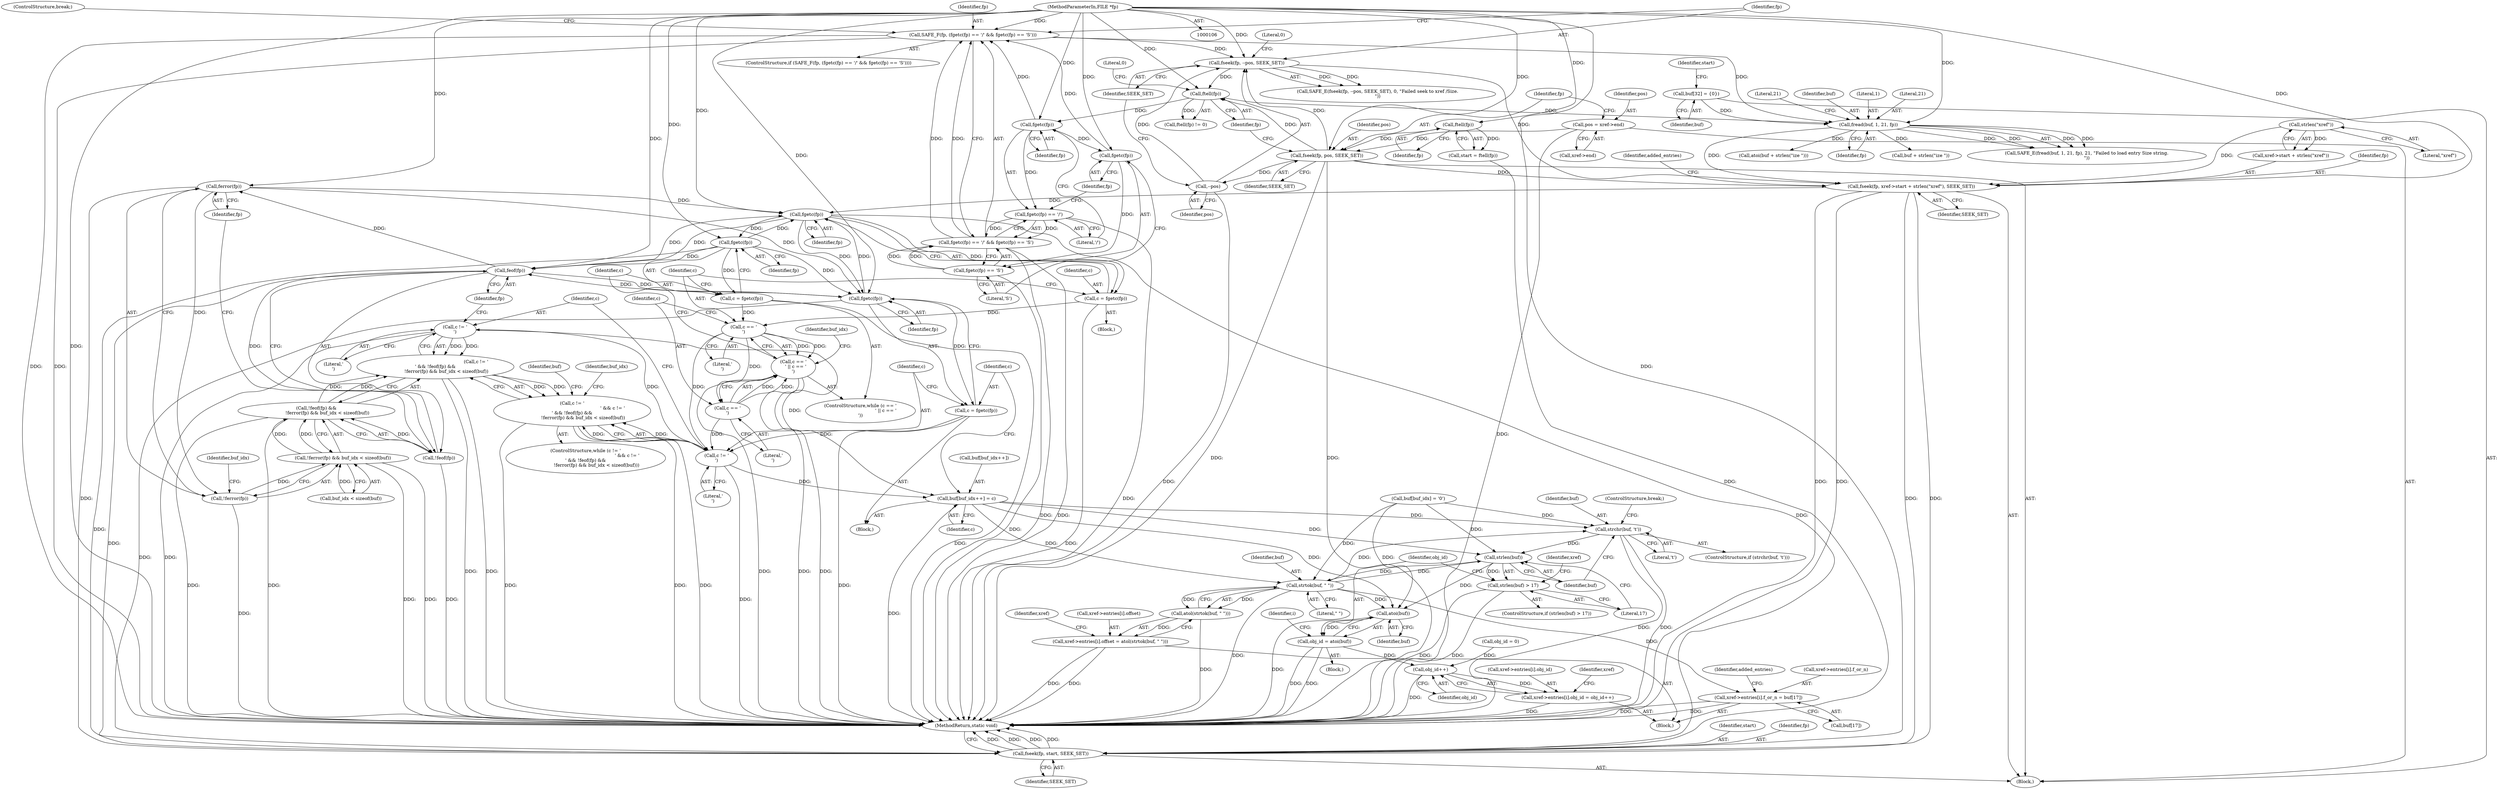 digraph "0_pdfresurrect_0c4120fffa3dffe97b95c486a120eded82afe8a6_4@pointer" {
"1000250" [label="(Call,ferror(fp))"];
"1000246" [label="(Call,feof(fp))"];
"1000218" [label="(Call,fgetc(fp))"];
"1000250" [label="(Call,ferror(fp))"];
"1000107" [label="(MethodParameterIn,FILE *fp)"];
"1000265" [label="(Call,fgetc(fp))"];
"1000230" [label="(Call,fgetc(fp))"];
"1000192" [label="(Call,fseek(fp, xref->start + strlen(\"xref\"), SEEK_SET))"];
"1000161" [label="(Call,fread(buf, 1, 21, fp))"];
"1000116" [label="(Call,buf[32] = {0})"];
"1000139" [label="(Call,SAFE_F(fp, (fgetc(fp) == '/' && fgetc(fp) == 'S')))"];
"1000143" [label="(Call,fgetc(fp))"];
"1000135" [label="(Call,ftell(fp))"];
"1000129" [label="(Call,fseek(fp, pos, SEEK_SET))"];
"1000122" [label="(Call,ftell(fp))"];
"1000124" [label="(Call,pos = xref->end)"];
"1000153" [label="(Call,fseek(fp, --pos, SEEK_SET))"];
"1000155" [label="(Call,--pos)"];
"1000147" [label="(Call,fgetc(fp))"];
"1000141" [label="(Call,fgetc(fp) == '/' && fgetc(fp) == 'S')"];
"1000142" [label="(Call,fgetc(fp) == '/')"];
"1000146" [label="(Call,fgetc(fp) == 'S')"];
"1000198" [label="(Call,strlen(\"xref\"))"];
"1000216" [label="(Call,c = fgetc(fp))"];
"1000222" [label="(Call,c == '\n')"];
"1000221" [label="(Call,c == '\n' || c == '\r')"];
"1000225" [label="(Call,c == '\r')"];
"1000237" [label="(Call,c != '\n')"];
"1000236" [label="(Call,c != '\n' && c != '\r' && !feof(fp) &&\n               !ferror(fp) && buf_idx < sizeof(buf))"];
"1000241" [label="(Call,c != '\r')"];
"1000240" [label="(Call,c != '\r' && !feof(fp) &&\n               !ferror(fp) && buf_idx < sizeof(buf))"];
"1000257" [label="(Call,buf[buf_idx++] = c)"];
"1000283" [label="(Call,strchr(buf, 't'))"];
"1000289" [label="(Call,strlen(buf))"];
"1000288" [label="(Call,strlen(buf) > 17)"];
"1000312" [label="(Call,strtok(buf, \" \"))"];
"1000311" [label="(Call,atol(strtok(buf, \" \")))"];
"1000303" [label="(Call,xref->entries[i].offset = atol(strtok(buf, \" \")))"];
"1000327" [label="(Call,xref->entries[i].f_or_n = buf[17])"];
"1000344" [label="(Call,atoi(buf))"];
"1000342" [label="(Call,obj_id = atoi(buf))"];
"1000301" [label="(Call,obj_id++)"];
"1000293" [label="(Call,xref->entries[i].obj_id = obj_id++)"];
"1000228" [label="(Call,c = fgetc(fp))"];
"1000245" [label="(Call,!feof(fp))"];
"1000244" [label="(Call,!feof(fp) &&\n               !ferror(fp) && buf_idx < sizeof(buf))"];
"1000249" [label="(Call,!ferror(fp))"];
"1000248" [label="(Call,!ferror(fp) && buf_idx < sizeof(buf))"];
"1000263" [label="(Call,c = fgetc(fp))"];
"1000353" [label="(Call,fseek(fp, start, SEEK_SET))"];
"1000224" [label="(Literal,'\n')"];
"1000227" [label="(Literal,'\r')"];
"1000283" [label="(Call,strchr(buf, 't'))"];
"1000124" [label="(Call,pos = xref->end)"];
"1000241" [label="(Call,c != '\r')"];
"1000226" [label="(Identifier,c)"];
"1000137" [label="(Literal,0)"];
"1000277" [label="(Call,buf[buf_idx] = '\0')"];
"1000134" [label="(Call,ftell(fp) != 0)"];
"1000252" [label="(Call,buf_idx < sizeof(buf))"];
"1000264" [label="(Identifier,c)"];
"1000166" [label="(Literal,21)"];
"1000257" [label="(Call,buf[buf_idx++] = c)"];
"1000357" [label="(MethodReturn,static void)"];
"1000335" [label="(Call,buf[17])"];
"1000250" [label="(Call,ferror(fp))"];
"1000129" [label="(Call,fseek(fp, pos, SEEK_SET))"];
"1000302" [label="(Identifier,obj_id)"];
"1000233" [label="(Identifier,buf_idx)"];
"1000301" [label="(Call,obj_id++)"];
"1000135" [label="(Call,ftell(fp))"];
"1000139" [label="(Call,SAFE_F(fp, (fgetc(fp) == '/' && fgetc(fp) == 'S')))"];
"1000312" [label="(Call,strtok(buf, \" \"))"];
"1000297" [label="(Identifier,xref)"];
"1000109" [label="(Block,)"];
"1000132" [label="(Identifier,SEEK_SET)"];
"1000225" [label="(Call,c == '\r')"];
"1000355" [label="(Identifier,start)"];
"1000172" [label="(Call,atoi(buf + strlen(\"ize \")))"];
"1000246" [label="(Call,feof(fp))"];
"1000131" [label="(Identifier,pos)"];
"1000222" [label="(Call,c == '\n')"];
"1000339" [label="(Identifier,added_entries)"];
"1000199" [label="(Literal,\"xref\")"];
"1000165" [label="(Identifier,fp)"];
"1000116" [label="(Call,buf[32] = {0})"];
"1000173" [label="(Call,buf + strlen(\"ize \"))"];
"1000258" [label="(Call,buf[buf_idx++])"];
"1000194" [label="(Call,xref->start + strlen(\"xref\"))"];
"1000265" [label="(Call,fgetc(fp))"];
"1000123" [label="(Identifier,fp)"];
"1000286" [label="(ControlStructure,break;)"];
"1000152" [label="(Call,SAFE_E(fseek(fp, --pos, SEEK_SET), 0, \"Failed seek to xref /Size.\n\"))"];
"1000253" [label="(Identifier,buf_idx)"];
"1000230" [label="(Call,fgetc(fp))"];
"1000198" [label="(Call,strlen(\"xref\"))"];
"1000140" [label="(Identifier,fp)"];
"1000120" [label="(Call,start = ftell(fp))"];
"1000162" [label="(Identifier,buf)"];
"1000217" [label="(Identifier,c)"];
"1000327" [label="(Call,xref->entries[i].f_or_n = buf[17])"];
"1000138" [label="(ControlStructure,if (SAFE_F(fp, (fgetc(fp) == '/' && fgetc(fp) == 'S'))))"];
"1000157" [label="(Identifier,SEEK_SET)"];
"1000341" [label="(Block,)"];
"1000144" [label="(Identifier,fp)"];
"1000229" [label="(Identifier,c)"];
"1000345" [label="(Identifier,buf)"];
"1000259" [label="(Identifier,buf)"];
"1000117" [label="(Identifier,buf)"];
"1000189" [label="(Call,obj_id = 0)"];
"1000107" [label="(MethodParameterIn,FILE *fp)"];
"1000235" [label="(ControlStructure,while (c != '\n' && c != '\r' && !feof(fp) &&\n               !ferror(fp) && buf_idx < sizeof(buf)))"];
"1000245" [label="(Call,!feof(fp))"];
"1000242" [label="(Identifier,c)"];
"1000284" [label="(Identifier,buf)"];
"1000282" [label="(ControlStructure,if (strchr(buf, 't')))"];
"1000148" [label="(Identifier,fp)"];
"1000228" [label="(Call,c = fgetc(fp))"];
"1000153" [label="(Call,fseek(fp, --pos, SEEK_SET))"];
"1000287" [label="(ControlStructure,if (strlen(buf) > 17))"];
"1000303" [label="(Call,xref->entries[i].offset = atol(strtok(buf, \" \")))"];
"1000154" [label="(Identifier,fp)"];
"1000216" [label="(Call,c = fgetc(fp))"];
"1000263" [label="(Call,c = fgetc(fp))"];
"1000143" [label="(Call,fgetc(fp))"];
"1000161" [label="(Call,fread(buf, 1, 21, fp))"];
"1000285" [label="(Literal,'t')"];
"1000291" [label="(Literal,17)"];
"1000141" [label="(Call,fgetc(fp) == '/' && fgetc(fp) == 'S')"];
"1000200" [label="(Identifier,SEEK_SET)"];
"1000343" [label="(Identifier,obj_id)"];
"1000342" [label="(Call,obj_id = atoi(buf))"];
"1000155" [label="(Call,--pos)"];
"1000314" [label="(Literal,\" \")"];
"1000142" [label="(Call,fgetc(fp) == '/')"];
"1000292" [label="(Block,)"];
"1000269" [label="(Identifier,buf_idx)"];
"1000266" [label="(Identifier,fp)"];
"1000240" [label="(Call,c != '\r' && !feof(fp) &&\n               !ferror(fp) && buf_idx < sizeof(buf))"];
"1000344" [label="(Call,atoi(buf))"];
"1000126" [label="(Call,xref->end)"];
"1000248" [label="(Call,!ferror(fp) && buf_idx < sizeof(buf))"];
"1000244" [label="(Call,!feof(fp) &&\n               !ferror(fp) && buf_idx < sizeof(buf))"];
"1000146" [label="(Call,fgetc(fp) == 'S')"];
"1000121" [label="(Identifier,start)"];
"1000290" [label="(Identifier,buf)"];
"1000158" [label="(Literal,0)"];
"1000163" [label="(Literal,1)"];
"1000149" [label="(Literal,'S')"];
"1000238" [label="(Identifier,c)"];
"1000293" [label="(Call,xref->entries[i].obj_id = obj_id++)"];
"1000223" [label="(Identifier,c)"];
"1000304" [label="(Call,xref->entries[i].offset)"];
"1000122" [label="(Call,ftell(fp))"];
"1000147" [label="(Call,fgetc(fp))"];
"1000193" [label="(Identifier,fp)"];
"1000262" [label="(Identifier,c)"];
"1000347" [label="(Identifier,i)"];
"1000294" [label="(Call,xref->entries[i].obj_id)"];
"1000288" [label="(Call,strlen(buf) > 17)"];
"1000192" [label="(Call,fseek(fp, xref->start + strlen(\"xref\"), SEEK_SET))"];
"1000289" [label="(Call,strlen(buf))"];
"1000156" [label="(Identifier,pos)"];
"1000239" [label="(Literal,'\n')"];
"1000220" [label="(ControlStructure,while (c == '\n' || c == '\r'))"];
"1000150" [label="(ControlStructure,break;)"];
"1000218" [label="(Call,fgetc(fp))"];
"1000313" [label="(Identifier,buf)"];
"1000125" [label="(Identifier,pos)"];
"1000247" [label="(Identifier,fp)"];
"1000354" [label="(Identifier,fp)"];
"1000164" [label="(Literal,21)"];
"1000251" [label="(Identifier,fp)"];
"1000256" [label="(Block,)"];
"1000219" [label="(Identifier,fp)"];
"1000145" [label="(Literal,'/')"];
"1000311" [label="(Call,atol(strtok(buf, \" \")))"];
"1000130" [label="(Identifier,fp)"];
"1000236" [label="(Call,c != '\n' && c != '\r' && !feof(fp) &&\n               !ferror(fp) && buf_idx < sizeof(buf))"];
"1000328" [label="(Call,xref->entries[i].f_or_n)"];
"1000249" [label="(Call,!ferror(fp))"];
"1000356" [label="(Identifier,SEEK_SET)"];
"1000231" [label="(Identifier,fp)"];
"1000221" [label="(Call,c == '\n' || c == '\r')"];
"1000215" [label="(Block,)"];
"1000237" [label="(Call,c != '\n')"];
"1000319" [label="(Identifier,xref)"];
"1000243" [label="(Literal,'\r')"];
"1000353" [label="(Call,fseek(fp, start, SEEK_SET))"];
"1000160" [label="(Call,SAFE_E(fread(buf, 1, 21, fp), 21, \"Failed to load entry Size string.\n\"))"];
"1000307" [label="(Identifier,xref)"];
"1000202" [label="(Identifier,added_entries)"];
"1000136" [label="(Identifier,fp)"];
"1000250" -> "1000249"  [label="AST: "];
"1000250" -> "1000251"  [label="CFG: "];
"1000251" -> "1000250"  [label="AST: "];
"1000249" -> "1000250"  [label="CFG: "];
"1000250" -> "1000218"  [label="DDG: "];
"1000250" -> "1000249"  [label="DDG: "];
"1000246" -> "1000250"  [label="DDG: "];
"1000107" -> "1000250"  [label="DDG: "];
"1000250" -> "1000265"  [label="DDG: "];
"1000250" -> "1000353"  [label="DDG: "];
"1000246" -> "1000245"  [label="AST: "];
"1000246" -> "1000247"  [label="CFG: "];
"1000247" -> "1000246"  [label="AST: "];
"1000245" -> "1000246"  [label="CFG: "];
"1000246" -> "1000218"  [label="DDG: "];
"1000246" -> "1000245"  [label="DDG: "];
"1000218" -> "1000246"  [label="DDG: "];
"1000265" -> "1000246"  [label="DDG: "];
"1000230" -> "1000246"  [label="DDG: "];
"1000107" -> "1000246"  [label="DDG: "];
"1000246" -> "1000265"  [label="DDG: "];
"1000246" -> "1000353"  [label="DDG: "];
"1000218" -> "1000216"  [label="AST: "];
"1000218" -> "1000219"  [label="CFG: "];
"1000219" -> "1000218"  [label="AST: "];
"1000216" -> "1000218"  [label="CFG: "];
"1000218" -> "1000216"  [label="DDG: "];
"1000265" -> "1000218"  [label="DDG: "];
"1000230" -> "1000218"  [label="DDG: "];
"1000192" -> "1000218"  [label="DDG: "];
"1000107" -> "1000218"  [label="DDG: "];
"1000218" -> "1000230"  [label="DDG: "];
"1000218" -> "1000265"  [label="DDG: "];
"1000218" -> "1000353"  [label="DDG: "];
"1000107" -> "1000106"  [label="AST: "];
"1000107" -> "1000357"  [label="DDG: "];
"1000107" -> "1000122"  [label="DDG: "];
"1000107" -> "1000129"  [label="DDG: "];
"1000107" -> "1000135"  [label="DDG: "];
"1000107" -> "1000139"  [label="DDG: "];
"1000107" -> "1000143"  [label="DDG: "];
"1000107" -> "1000147"  [label="DDG: "];
"1000107" -> "1000153"  [label="DDG: "];
"1000107" -> "1000161"  [label="DDG: "];
"1000107" -> "1000192"  [label="DDG: "];
"1000107" -> "1000230"  [label="DDG: "];
"1000107" -> "1000265"  [label="DDG: "];
"1000107" -> "1000353"  [label="DDG: "];
"1000265" -> "1000263"  [label="AST: "];
"1000265" -> "1000266"  [label="CFG: "];
"1000266" -> "1000265"  [label="AST: "];
"1000263" -> "1000265"  [label="CFG: "];
"1000265" -> "1000263"  [label="DDG: "];
"1000230" -> "1000265"  [label="DDG: "];
"1000265" -> "1000353"  [label="DDG: "];
"1000230" -> "1000228"  [label="AST: "];
"1000230" -> "1000231"  [label="CFG: "];
"1000231" -> "1000230"  [label="AST: "];
"1000228" -> "1000230"  [label="CFG: "];
"1000230" -> "1000228"  [label="DDG: "];
"1000230" -> "1000353"  [label="DDG: "];
"1000192" -> "1000109"  [label="AST: "];
"1000192" -> "1000200"  [label="CFG: "];
"1000193" -> "1000192"  [label="AST: "];
"1000194" -> "1000192"  [label="AST: "];
"1000200" -> "1000192"  [label="AST: "];
"1000202" -> "1000192"  [label="CFG: "];
"1000192" -> "1000357"  [label="DDG: "];
"1000192" -> "1000357"  [label="DDG: "];
"1000161" -> "1000192"  [label="DDG: "];
"1000198" -> "1000192"  [label="DDG: "];
"1000153" -> "1000192"  [label="DDG: "];
"1000129" -> "1000192"  [label="DDG: "];
"1000192" -> "1000353"  [label="DDG: "];
"1000192" -> "1000353"  [label="DDG: "];
"1000161" -> "1000160"  [label="AST: "];
"1000161" -> "1000165"  [label="CFG: "];
"1000162" -> "1000161"  [label="AST: "];
"1000163" -> "1000161"  [label="AST: "];
"1000164" -> "1000161"  [label="AST: "];
"1000165" -> "1000161"  [label="AST: "];
"1000166" -> "1000161"  [label="CFG: "];
"1000161" -> "1000160"  [label="DDG: "];
"1000161" -> "1000160"  [label="DDG: "];
"1000161" -> "1000160"  [label="DDG: "];
"1000161" -> "1000160"  [label="DDG: "];
"1000116" -> "1000161"  [label="DDG: "];
"1000139" -> "1000161"  [label="DDG: "];
"1000135" -> "1000161"  [label="DDG: "];
"1000161" -> "1000172"  [label="DDG: "];
"1000161" -> "1000173"  [label="DDG: "];
"1000116" -> "1000109"  [label="AST: "];
"1000116" -> "1000117"  [label="CFG: "];
"1000117" -> "1000116"  [label="AST: "];
"1000121" -> "1000116"  [label="CFG: "];
"1000139" -> "1000138"  [label="AST: "];
"1000139" -> "1000141"  [label="CFG: "];
"1000140" -> "1000139"  [label="AST: "];
"1000141" -> "1000139"  [label="AST: "];
"1000150" -> "1000139"  [label="CFG: "];
"1000154" -> "1000139"  [label="CFG: "];
"1000139" -> "1000357"  [label="DDG: "];
"1000139" -> "1000357"  [label="DDG: "];
"1000143" -> "1000139"  [label="DDG: "];
"1000147" -> "1000139"  [label="DDG: "];
"1000141" -> "1000139"  [label="DDG: "];
"1000141" -> "1000139"  [label="DDG: "];
"1000139" -> "1000153"  [label="DDG: "];
"1000143" -> "1000142"  [label="AST: "];
"1000143" -> "1000144"  [label="CFG: "];
"1000144" -> "1000143"  [label="AST: "];
"1000145" -> "1000143"  [label="CFG: "];
"1000143" -> "1000142"  [label="DDG: "];
"1000135" -> "1000143"  [label="DDG: "];
"1000143" -> "1000147"  [label="DDG: "];
"1000135" -> "1000134"  [label="AST: "];
"1000135" -> "1000136"  [label="CFG: "];
"1000136" -> "1000135"  [label="AST: "];
"1000137" -> "1000135"  [label="CFG: "];
"1000135" -> "1000134"  [label="DDG: "];
"1000129" -> "1000135"  [label="DDG: "];
"1000153" -> "1000135"  [label="DDG: "];
"1000129" -> "1000109"  [label="AST: "];
"1000129" -> "1000132"  [label="CFG: "];
"1000130" -> "1000129"  [label="AST: "];
"1000131" -> "1000129"  [label="AST: "];
"1000132" -> "1000129"  [label="AST: "];
"1000136" -> "1000129"  [label="CFG: "];
"1000129" -> "1000357"  [label="DDG: "];
"1000129" -> "1000357"  [label="DDG: "];
"1000122" -> "1000129"  [label="DDG: "];
"1000124" -> "1000129"  [label="DDG: "];
"1000129" -> "1000155"  [label="DDG: "];
"1000129" -> "1000153"  [label="DDG: "];
"1000122" -> "1000120"  [label="AST: "];
"1000122" -> "1000123"  [label="CFG: "];
"1000123" -> "1000122"  [label="AST: "];
"1000120" -> "1000122"  [label="CFG: "];
"1000122" -> "1000120"  [label="DDG: "];
"1000124" -> "1000109"  [label="AST: "];
"1000124" -> "1000126"  [label="CFG: "];
"1000125" -> "1000124"  [label="AST: "];
"1000126" -> "1000124"  [label="AST: "];
"1000130" -> "1000124"  [label="CFG: "];
"1000124" -> "1000357"  [label="DDG: "];
"1000153" -> "1000152"  [label="AST: "];
"1000153" -> "1000157"  [label="CFG: "];
"1000154" -> "1000153"  [label="AST: "];
"1000155" -> "1000153"  [label="AST: "];
"1000157" -> "1000153"  [label="AST: "];
"1000158" -> "1000153"  [label="CFG: "];
"1000153" -> "1000152"  [label="DDG: "];
"1000153" -> "1000152"  [label="DDG: "];
"1000155" -> "1000153"  [label="DDG: "];
"1000155" -> "1000156"  [label="CFG: "];
"1000156" -> "1000155"  [label="AST: "];
"1000157" -> "1000155"  [label="CFG: "];
"1000155" -> "1000357"  [label="DDG: "];
"1000147" -> "1000146"  [label="AST: "];
"1000147" -> "1000148"  [label="CFG: "];
"1000148" -> "1000147"  [label="AST: "];
"1000149" -> "1000147"  [label="CFG: "];
"1000147" -> "1000146"  [label="DDG: "];
"1000141" -> "1000142"  [label="CFG: "];
"1000141" -> "1000146"  [label="CFG: "];
"1000142" -> "1000141"  [label="AST: "];
"1000146" -> "1000141"  [label="AST: "];
"1000141" -> "1000357"  [label="DDG: "];
"1000141" -> "1000357"  [label="DDG: "];
"1000142" -> "1000141"  [label="DDG: "];
"1000142" -> "1000141"  [label="DDG: "];
"1000146" -> "1000141"  [label="DDG: "];
"1000146" -> "1000141"  [label="DDG: "];
"1000142" -> "1000145"  [label="CFG: "];
"1000145" -> "1000142"  [label="AST: "];
"1000148" -> "1000142"  [label="CFG: "];
"1000142" -> "1000357"  [label="DDG: "];
"1000146" -> "1000149"  [label="CFG: "];
"1000149" -> "1000146"  [label="AST: "];
"1000146" -> "1000357"  [label="DDG: "];
"1000198" -> "1000194"  [label="AST: "];
"1000198" -> "1000199"  [label="CFG: "];
"1000199" -> "1000198"  [label="AST: "];
"1000194" -> "1000198"  [label="CFG: "];
"1000198" -> "1000194"  [label="DDG: "];
"1000216" -> "1000215"  [label="AST: "];
"1000217" -> "1000216"  [label="AST: "];
"1000223" -> "1000216"  [label="CFG: "];
"1000216" -> "1000357"  [label="DDG: "];
"1000216" -> "1000222"  [label="DDG: "];
"1000222" -> "1000221"  [label="AST: "];
"1000222" -> "1000224"  [label="CFG: "];
"1000223" -> "1000222"  [label="AST: "];
"1000224" -> "1000222"  [label="AST: "];
"1000226" -> "1000222"  [label="CFG: "];
"1000221" -> "1000222"  [label="CFG: "];
"1000222" -> "1000221"  [label="DDG: "];
"1000222" -> "1000221"  [label="DDG: "];
"1000228" -> "1000222"  [label="DDG: "];
"1000222" -> "1000225"  [label="DDG: "];
"1000222" -> "1000237"  [label="DDG: "];
"1000221" -> "1000220"  [label="AST: "];
"1000221" -> "1000225"  [label="CFG: "];
"1000225" -> "1000221"  [label="AST: "];
"1000229" -> "1000221"  [label="CFG: "];
"1000233" -> "1000221"  [label="CFG: "];
"1000221" -> "1000357"  [label="DDG: "];
"1000221" -> "1000357"  [label="DDG: "];
"1000221" -> "1000357"  [label="DDG: "];
"1000225" -> "1000221"  [label="DDG: "];
"1000225" -> "1000221"  [label="DDG: "];
"1000225" -> "1000227"  [label="CFG: "];
"1000226" -> "1000225"  [label="AST: "];
"1000227" -> "1000225"  [label="AST: "];
"1000225" -> "1000237"  [label="DDG: "];
"1000237" -> "1000236"  [label="AST: "];
"1000237" -> "1000239"  [label="CFG: "];
"1000238" -> "1000237"  [label="AST: "];
"1000239" -> "1000237"  [label="AST: "];
"1000242" -> "1000237"  [label="CFG: "];
"1000236" -> "1000237"  [label="CFG: "];
"1000237" -> "1000357"  [label="DDG: "];
"1000237" -> "1000236"  [label="DDG: "];
"1000237" -> "1000236"  [label="DDG: "];
"1000263" -> "1000237"  [label="DDG: "];
"1000237" -> "1000241"  [label="DDG: "];
"1000237" -> "1000257"  [label="DDG: "];
"1000236" -> "1000235"  [label="AST: "];
"1000236" -> "1000240"  [label="CFG: "];
"1000240" -> "1000236"  [label="AST: "];
"1000259" -> "1000236"  [label="CFG: "];
"1000269" -> "1000236"  [label="CFG: "];
"1000236" -> "1000357"  [label="DDG: "];
"1000236" -> "1000357"  [label="DDG: "];
"1000236" -> "1000357"  [label="DDG: "];
"1000240" -> "1000236"  [label="DDG: "];
"1000240" -> "1000236"  [label="DDG: "];
"1000241" -> "1000240"  [label="AST: "];
"1000241" -> "1000243"  [label="CFG: "];
"1000242" -> "1000241"  [label="AST: "];
"1000243" -> "1000241"  [label="AST: "];
"1000247" -> "1000241"  [label="CFG: "];
"1000240" -> "1000241"  [label="CFG: "];
"1000241" -> "1000357"  [label="DDG: "];
"1000241" -> "1000240"  [label="DDG: "];
"1000241" -> "1000240"  [label="DDG: "];
"1000241" -> "1000257"  [label="DDG: "];
"1000240" -> "1000244"  [label="CFG: "];
"1000244" -> "1000240"  [label="AST: "];
"1000240" -> "1000357"  [label="DDG: "];
"1000240" -> "1000357"  [label="DDG: "];
"1000244" -> "1000240"  [label="DDG: "];
"1000244" -> "1000240"  [label="DDG: "];
"1000257" -> "1000256"  [label="AST: "];
"1000257" -> "1000262"  [label="CFG: "];
"1000258" -> "1000257"  [label="AST: "];
"1000262" -> "1000257"  [label="AST: "];
"1000264" -> "1000257"  [label="CFG: "];
"1000257" -> "1000357"  [label="DDG: "];
"1000257" -> "1000283"  [label="DDG: "];
"1000257" -> "1000289"  [label="DDG: "];
"1000257" -> "1000312"  [label="DDG: "];
"1000257" -> "1000344"  [label="DDG: "];
"1000283" -> "1000282"  [label="AST: "];
"1000283" -> "1000285"  [label="CFG: "];
"1000284" -> "1000283"  [label="AST: "];
"1000285" -> "1000283"  [label="AST: "];
"1000286" -> "1000283"  [label="CFG: "];
"1000290" -> "1000283"  [label="CFG: "];
"1000283" -> "1000357"  [label="DDG: "];
"1000283" -> "1000357"  [label="DDG: "];
"1000277" -> "1000283"  [label="DDG: "];
"1000312" -> "1000283"  [label="DDG: "];
"1000283" -> "1000289"  [label="DDG: "];
"1000289" -> "1000288"  [label="AST: "];
"1000289" -> "1000290"  [label="CFG: "];
"1000290" -> "1000289"  [label="AST: "];
"1000291" -> "1000289"  [label="CFG: "];
"1000289" -> "1000288"  [label="DDG: "];
"1000277" -> "1000289"  [label="DDG: "];
"1000312" -> "1000289"  [label="DDG: "];
"1000289" -> "1000312"  [label="DDG: "];
"1000289" -> "1000344"  [label="DDG: "];
"1000288" -> "1000287"  [label="AST: "];
"1000288" -> "1000291"  [label="CFG: "];
"1000291" -> "1000288"  [label="AST: "];
"1000297" -> "1000288"  [label="CFG: "];
"1000343" -> "1000288"  [label="CFG: "];
"1000288" -> "1000357"  [label="DDG: "];
"1000288" -> "1000357"  [label="DDG: "];
"1000312" -> "1000311"  [label="AST: "];
"1000312" -> "1000314"  [label="CFG: "];
"1000313" -> "1000312"  [label="AST: "];
"1000314" -> "1000312"  [label="AST: "];
"1000311" -> "1000312"  [label="CFG: "];
"1000312" -> "1000357"  [label="DDG: "];
"1000312" -> "1000311"  [label="DDG: "];
"1000312" -> "1000311"  [label="DDG: "];
"1000277" -> "1000312"  [label="DDG: "];
"1000312" -> "1000327"  [label="DDG: "];
"1000312" -> "1000344"  [label="DDG: "];
"1000311" -> "1000303"  [label="AST: "];
"1000303" -> "1000311"  [label="CFG: "];
"1000311" -> "1000357"  [label="DDG: "];
"1000311" -> "1000303"  [label="DDG: "];
"1000303" -> "1000292"  [label="AST: "];
"1000304" -> "1000303"  [label="AST: "];
"1000319" -> "1000303"  [label="CFG: "];
"1000303" -> "1000357"  [label="DDG: "];
"1000303" -> "1000357"  [label="DDG: "];
"1000327" -> "1000292"  [label="AST: "];
"1000327" -> "1000335"  [label="CFG: "];
"1000328" -> "1000327"  [label="AST: "];
"1000335" -> "1000327"  [label="AST: "];
"1000339" -> "1000327"  [label="CFG: "];
"1000327" -> "1000357"  [label="DDG: "];
"1000327" -> "1000357"  [label="DDG: "];
"1000344" -> "1000342"  [label="AST: "];
"1000344" -> "1000345"  [label="CFG: "];
"1000345" -> "1000344"  [label="AST: "];
"1000342" -> "1000344"  [label="CFG: "];
"1000344" -> "1000357"  [label="DDG: "];
"1000344" -> "1000342"  [label="DDG: "];
"1000277" -> "1000344"  [label="DDG: "];
"1000342" -> "1000341"  [label="AST: "];
"1000343" -> "1000342"  [label="AST: "];
"1000347" -> "1000342"  [label="CFG: "];
"1000342" -> "1000357"  [label="DDG: "];
"1000342" -> "1000357"  [label="DDG: "];
"1000342" -> "1000301"  [label="DDG: "];
"1000301" -> "1000293"  [label="AST: "];
"1000301" -> "1000302"  [label="CFG: "];
"1000302" -> "1000301"  [label="AST: "];
"1000293" -> "1000301"  [label="CFG: "];
"1000301" -> "1000357"  [label="DDG: "];
"1000301" -> "1000293"  [label="DDG: "];
"1000189" -> "1000301"  [label="DDG: "];
"1000293" -> "1000292"  [label="AST: "];
"1000294" -> "1000293"  [label="AST: "];
"1000307" -> "1000293"  [label="CFG: "];
"1000293" -> "1000357"  [label="DDG: "];
"1000228" -> "1000220"  [label="AST: "];
"1000229" -> "1000228"  [label="AST: "];
"1000223" -> "1000228"  [label="CFG: "];
"1000228" -> "1000357"  [label="DDG: "];
"1000245" -> "1000244"  [label="AST: "];
"1000251" -> "1000245"  [label="CFG: "];
"1000244" -> "1000245"  [label="CFG: "];
"1000245" -> "1000357"  [label="DDG: "];
"1000245" -> "1000244"  [label="DDG: "];
"1000244" -> "1000248"  [label="CFG: "];
"1000248" -> "1000244"  [label="AST: "];
"1000244" -> "1000357"  [label="DDG: "];
"1000244" -> "1000357"  [label="DDG: "];
"1000248" -> "1000244"  [label="DDG: "];
"1000248" -> "1000244"  [label="DDG: "];
"1000249" -> "1000248"  [label="AST: "];
"1000253" -> "1000249"  [label="CFG: "];
"1000248" -> "1000249"  [label="CFG: "];
"1000249" -> "1000357"  [label="DDG: "];
"1000249" -> "1000248"  [label="DDG: "];
"1000248" -> "1000252"  [label="CFG: "];
"1000252" -> "1000248"  [label="AST: "];
"1000248" -> "1000357"  [label="DDG: "];
"1000248" -> "1000357"  [label="DDG: "];
"1000252" -> "1000248"  [label="DDG: "];
"1000263" -> "1000256"  [label="AST: "];
"1000264" -> "1000263"  [label="AST: "];
"1000238" -> "1000263"  [label="CFG: "];
"1000263" -> "1000357"  [label="DDG: "];
"1000353" -> "1000109"  [label="AST: "];
"1000353" -> "1000356"  [label="CFG: "];
"1000354" -> "1000353"  [label="AST: "];
"1000355" -> "1000353"  [label="AST: "];
"1000356" -> "1000353"  [label="AST: "];
"1000357" -> "1000353"  [label="CFG: "];
"1000353" -> "1000357"  [label="DDG: "];
"1000353" -> "1000357"  [label="DDG: "];
"1000353" -> "1000357"  [label="DDG: "];
"1000353" -> "1000357"  [label="DDG: "];
"1000120" -> "1000353"  [label="DDG: "];
}
